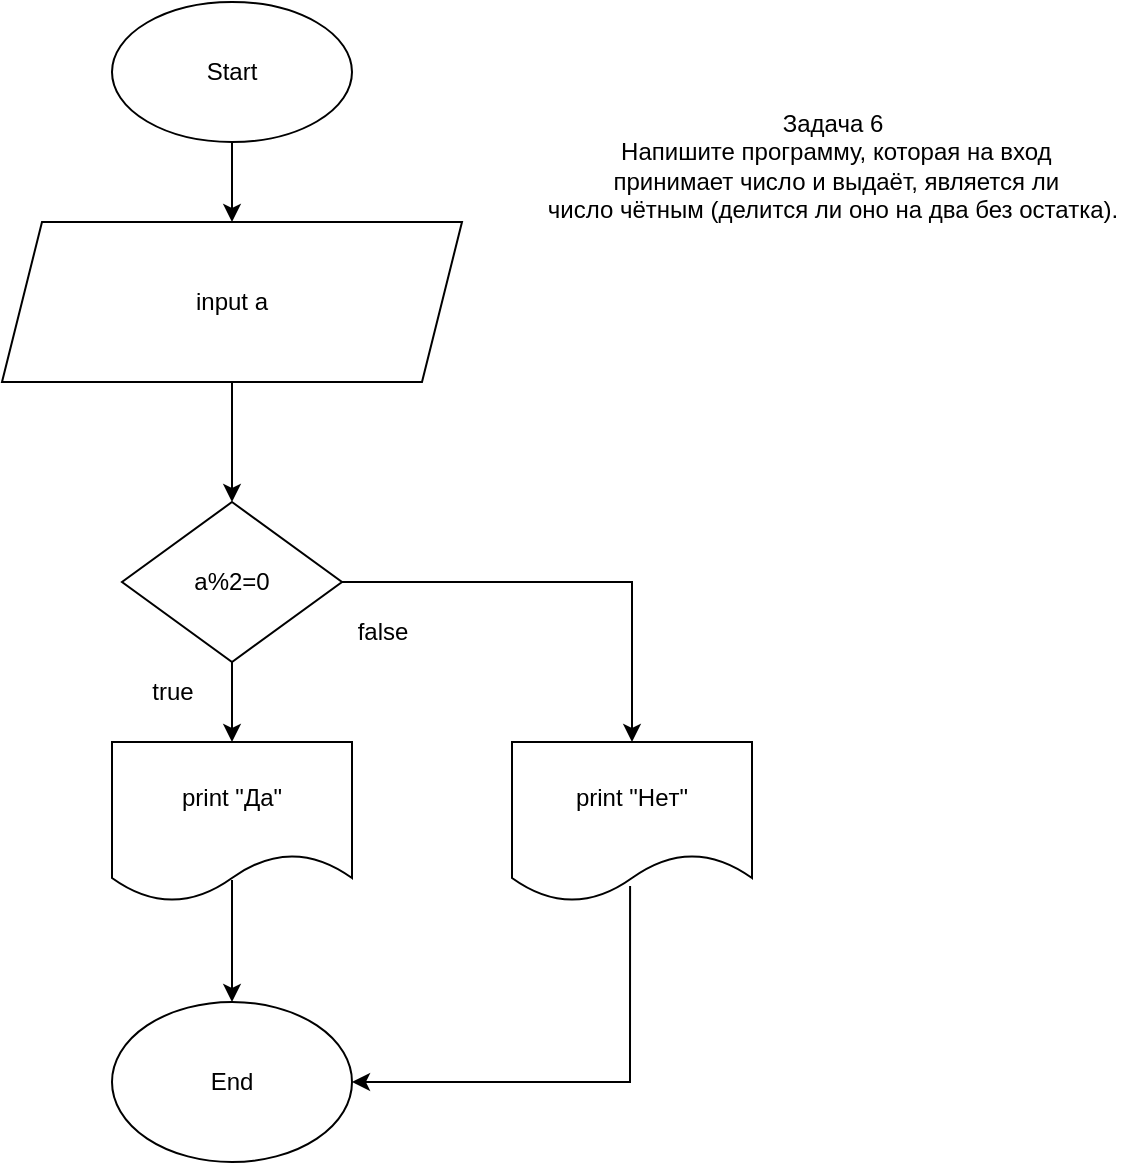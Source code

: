 <mxfile>
    <diagram id="3N9IBWwKdIeYAe5WrNOO" name="Страница 1">
        <mxGraphModel dx="1174" dy="676" grid="1" gridSize="10" guides="1" tooltips="1" connect="1" arrows="1" fold="1" page="1" pageScale="1" pageWidth="827" pageHeight="1169" math="0" shadow="0">
            <root>
                <mxCell id="0"/>
                <mxCell id="1" parent="0"/>
                <mxCell id="44wcZcyYnVDtswB0kkQx-4" value="" style="edgeStyle=orthogonalEdgeStyle;rounded=0;orthogonalLoop=1;jettySize=auto;html=1;" parent="1" source="44wcZcyYnVDtswB0kkQx-1" target="44wcZcyYnVDtswB0kkQx-2" edge="1">
                    <mxGeometry relative="1" as="geometry"/>
                </mxCell>
                <mxCell id="44wcZcyYnVDtswB0kkQx-1" value="Start" style="ellipse;whiteSpace=wrap;html=1;" parent="1" vertex="1">
                    <mxGeometry x="235" y="20" width="120" height="70" as="geometry"/>
                </mxCell>
                <mxCell id="44wcZcyYnVDtswB0kkQx-6" value="" style="edgeStyle=orthogonalEdgeStyle;rounded=0;orthogonalLoop=1;jettySize=auto;html=1;entryX=0.5;entryY=0;entryDx=0;entryDy=0;" parent="1" source="44wcZcyYnVDtswB0kkQx-2" edge="1">
                    <mxGeometry relative="1" as="geometry">
                        <mxPoint x="295" y="270" as="targetPoint"/>
                    </mxGeometry>
                </mxCell>
                <mxCell id="44wcZcyYnVDtswB0kkQx-2" value="input a" style="shape=parallelogram;perimeter=parallelogramPerimeter;whiteSpace=wrap;html=1;fixedSize=1;" parent="1" vertex="1">
                    <mxGeometry x="180" y="130" width="230" height="80" as="geometry"/>
                </mxCell>
                <mxCell id="3" value="" style="edgeStyle=none;html=1;" edge="1" parent="1" source="44wcZcyYnVDtswB0kkQx-16" target="u4pSxsZISeBzqqQXbqPJ-2">
                    <mxGeometry relative="1" as="geometry"/>
                </mxCell>
                <mxCell id="44wcZcyYnVDtswB0kkQx-16" value="a%2=0" style="rhombus;whiteSpace=wrap;html=1;" parent="1" vertex="1">
                    <mxGeometry x="240" y="270" width="110" height="80" as="geometry"/>
                </mxCell>
                <mxCell id="44wcZcyYnVDtswB0kkQx-18" value="true" style="text;html=1;align=center;verticalAlign=middle;resizable=0;points=[];autosize=1;strokeColor=none;fillColor=none;" parent="1" vertex="1">
                    <mxGeometry x="245" y="350" width="40" height="30" as="geometry"/>
                </mxCell>
                <mxCell id="E_bE6YL93asdTYgiuK6n-1" value="false" style="text;html=1;align=center;verticalAlign=middle;resizable=0;points=[];autosize=1;strokeColor=none;fillColor=none;" parent="1" vertex="1">
                    <mxGeometry x="345" y="320" width="50" height="30" as="geometry"/>
                </mxCell>
                <mxCell id="E_bE6YL93asdTYgiuK6n-43" value="&lt;br&gt;Задача 6&lt;br&gt;&amp;nbsp;Напишите программу, которая на вход&lt;br&gt;&amp;nbsp;принимает число и выдаёт, является&amp;nbsp;ли &lt;br&gt;число чётным (делится ли оно на два без остатка)." style="text;html=1;align=center;verticalAlign=middle;resizable=0;points=[];autosize=1;strokeColor=none;fillColor=none;" parent="1" vertex="1">
                    <mxGeometry x="440" y="50" width="310" height="90" as="geometry"/>
                </mxCell>
                <mxCell id="4" value="" style="edgeStyle=none;html=1;exitX=0.5;exitY=0.863;exitDx=0;exitDy=0;exitPerimeter=0;" edge="1" parent="1" source="u4pSxsZISeBzqqQXbqPJ-2" target="u4pSxsZISeBzqqQXbqPJ-5">
                    <mxGeometry relative="1" as="geometry"/>
                </mxCell>
                <mxCell id="u4pSxsZISeBzqqQXbqPJ-2" value="print &quot;Да&quot;" style="shape=document;whiteSpace=wrap;html=1;boundedLbl=1;" parent="1" vertex="1">
                    <mxGeometry x="235" y="390" width="120" height="80" as="geometry"/>
                </mxCell>
                <mxCell id="u4pSxsZISeBzqqQXbqPJ-3" value="print &quot;Heт&quot;" style="shape=document;whiteSpace=wrap;html=1;boundedLbl=1;" parent="1" vertex="1">
                    <mxGeometry x="435" y="390" width="120" height="80" as="geometry"/>
                </mxCell>
                <mxCell id="u4pSxsZISeBzqqQXbqPJ-4" value="" style="endArrow=classic;html=1;rounded=0;exitX=1;exitY=0.5;exitDx=0;exitDy=0;entryX=0.5;entryY=0;entryDx=0;entryDy=0;" parent="1" source="44wcZcyYnVDtswB0kkQx-16" target="u4pSxsZISeBzqqQXbqPJ-3" edge="1">
                    <mxGeometry width="50" height="50" relative="1" as="geometry">
                        <mxPoint x="635" y="260" as="sourcePoint"/>
                        <mxPoint x="685" y="210" as="targetPoint"/>
                        <Array as="points">
                            <mxPoint x="495" y="310"/>
                        </Array>
                    </mxGeometry>
                </mxCell>
                <mxCell id="u4pSxsZISeBzqqQXbqPJ-5" value="End" style="ellipse;whiteSpace=wrap;html=1;" parent="1" vertex="1">
                    <mxGeometry x="235" y="520" width="120" height="80" as="geometry"/>
                </mxCell>
                <mxCell id="u4pSxsZISeBzqqQXbqPJ-7" value="" style="endArrow=classic;html=1;rounded=0;exitX=0.492;exitY=0.9;exitDx=0;exitDy=0;exitPerimeter=0;entryX=1;entryY=0.5;entryDx=0;entryDy=0;" parent="1" source="u4pSxsZISeBzqqQXbqPJ-3" target="u4pSxsZISeBzqqQXbqPJ-5" edge="1">
                    <mxGeometry width="50" height="50" relative="1" as="geometry">
                        <mxPoint x="635" y="260" as="sourcePoint"/>
                        <mxPoint x="685" y="210" as="targetPoint"/>
                        <Array as="points">
                            <mxPoint x="494" y="560"/>
                        </Array>
                    </mxGeometry>
                </mxCell>
            </root>
        </mxGraphModel>
    </diagram>
</mxfile>